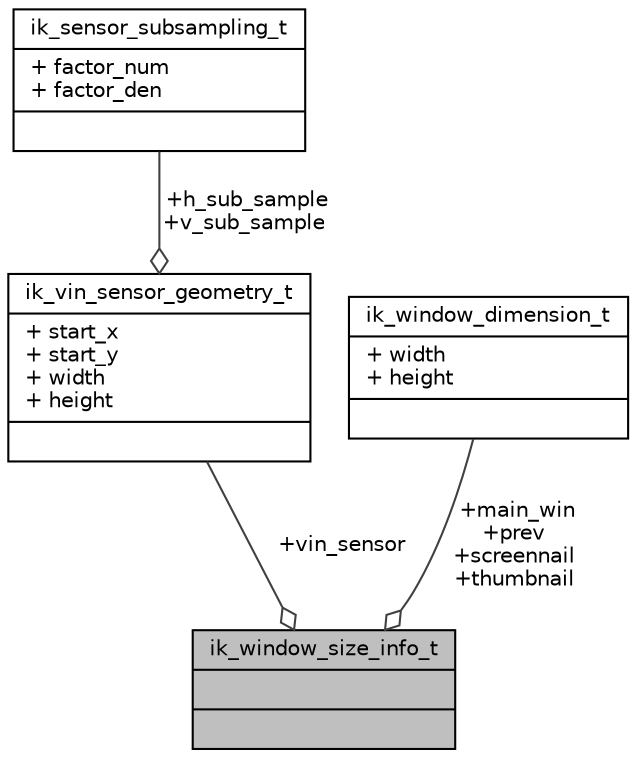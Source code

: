 digraph "ik_window_size_info_t"
{
 // INTERACTIVE_SVG=YES
 // LATEX_PDF_SIZE
  bgcolor="transparent";
  edge [fontname="Helvetica",fontsize="10",labelfontname="Helvetica",labelfontsize="10"];
  node [fontname="Helvetica",fontsize="10",shape=record];
  Node1 [label="{ik_window_size_info_t\n||}",height=0.2,width=0.4,color="black", fillcolor="grey75", style="filled", fontcolor="black",tooltip=" "];
  Node2 -> Node1 [color="grey25",fontsize="10",style="solid",label=" +vin_sensor" ,arrowhead="odiamond",fontname="Helvetica"];
  Node2 [label="{ik_vin_sensor_geometry_t\n|+ start_x\l+ start_y\l+ width\l+ height\l|}",height=0.2,width=0.4,color="black",URL="$d2/d80/structik__vin__sensor__geometry__t.html",tooltip=" "];
  Node3 -> Node2 [color="grey25",fontsize="10",style="solid",label=" +h_sub_sample\n+v_sub_sample" ,arrowhead="odiamond",fontname="Helvetica"];
  Node3 [label="{ik_sensor_subsampling_t\n|+ factor_num\l+ factor_den\l|}",height=0.2,width=0.4,color="black",URL="$da/db4/structik__sensor__subsampling__t.html",tooltip=" "];
  Node4 -> Node1 [color="grey25",fontsize="10",style="solid",label=" +main_win\n+prev\n+screennail\n+thumbnail" ,arrowhead="odiamond",fontname="Helvetica"];
  Node4 [label="{ik_window_dimension_t\n|+ width\l+ height\l|}",height=0.2,width=0.4,color="black",URL="$dc/d93/structik__window__dimension__t.html",tooltip=" "];
}
